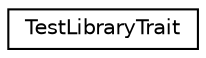 digraph "Graphical Class Hierarchy"
{
  edge [fontname="Helvetica",fontsize="10",labelfontname="Helvetica",labelfontsize="10"];
  node [fontname="Helvetica",fontsize="10",shape=record];
  rankdir="LR";
  Node0 [label="TestLibraryTrait",height=0.2,width=0.4,color="black", fillcolor="white", style="filled",URL="$struct_test_library_trait.html"];
}
